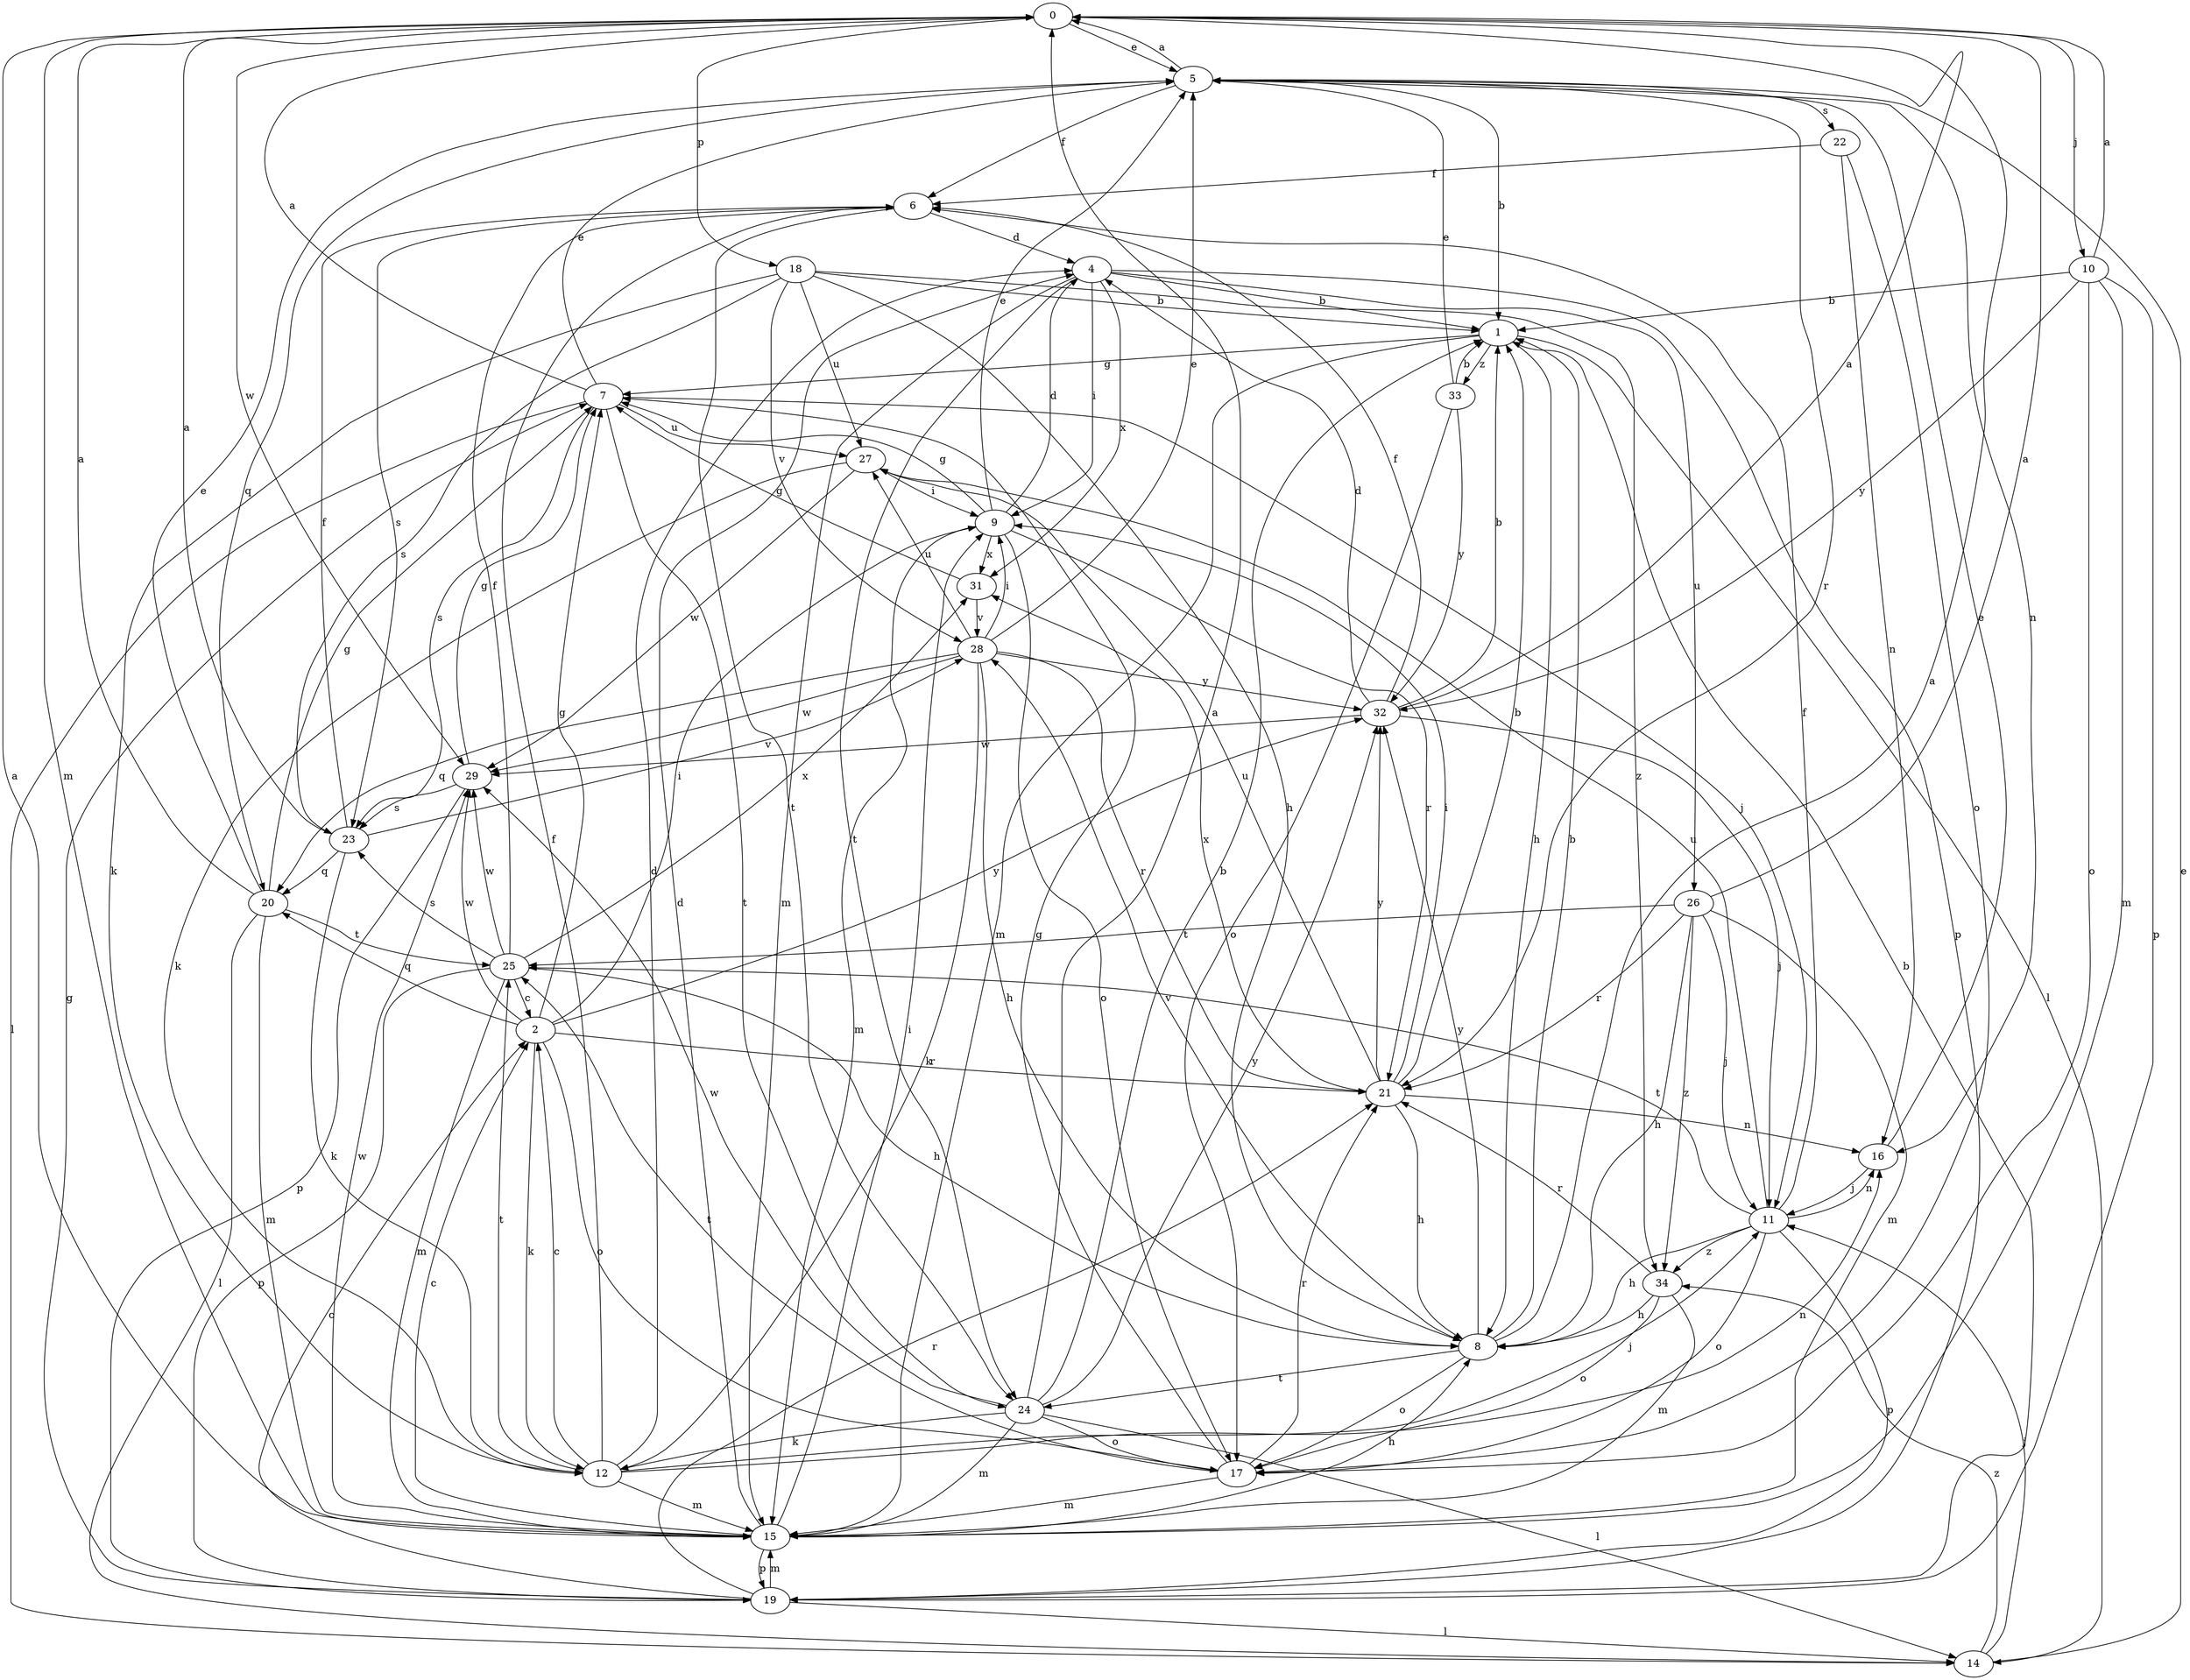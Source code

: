 strict digraph  {
0;
1;
2;
4;
5;
6;
7;
8;
9;
10;
11;
12;
14;
15;
16;
17;
18;
19;
20;
21;
22;
23;
24;
25;
26;
27;
28;
29;
31;
32;
33;
34;
0 -> 5  [label=e];
0 -> 10  [label=j];
0 -> 15  [label=m];
0 -> 18  [label=p];
0 -> 29  [label=w];
1 -> 7  [label=g];
1 -> 8  [label=h];
1 -> 14  [label=l];
1 -> 15  [label=m];
1 -> 33  [label=z];
2 -> 7  [label=g];
2 -> 9  [label=i];
2 -> 12  [label=k];
2 -> 17  [label=o];
2 -> 20  [label=q];
2 -> 21  [label=r];
2 -> 29  [label=w];
2 -> 32  [label=y];
4 -> 1  [label=b];
4 -> 9  [label=i];
4 -> 15  [label=m];
4 -> 19  [label=p];
4 -> 24  [label=t];
4 -> 26  [label=u];
4 -> 31  [label=x];
5 -> 0  [label=a];
5 -> 1  [label=b];
5 -> 6  [label=f];
5 -> 16  [label=n];
5 -> 20  [label=q];
5 -> 21  [label=r];
5 -> 22  [label=s];
6 -> 4  [label=d];
6 -> 23  [label=s];
6 -> 24  [label=t];
7 -> 0  [label=a];
7 -> 5  [label=e];
7 -> 11  [label=j];
7 -> 14  [label=l];
7 -> 23  [label=s];
7 -> 24  [label=t];
7 -> 27  [label=u];
8 -> 0  [label=a];
8 -> 1  [label=b];
8 -> 17  [label=o];
8 -> 24  [label=t];
8 -> 28  [label=v];
8 -> 32  [label=y];
9 -> 4  [label=d];
9 -> 5  [label=e];
9 -> 7  [label=g];
9 -> 15  [label=m];
9 -> 17  [label=o];
9 -> 21  [label=r];
9 -> 31  [label=x];
10 -> 0  [label=a];
10 -> 1  [label=b];
10 -> 15  [label=m];
10 -> 17  [label=o];
10 -> 19  [label=p];
10 -> 32  [label=y];
11 -> 6  [label=f];
11 -> 8  [label=h];
11 -> 16  [label=n];
11 -> 17  [label=o];
11 -> 19  [label=p];
11 -> 25  [label=t];
11 -> 27  [label=u];
11 -> 34  [label=z];
12 -> 2  [label=c];
12 -> 4  [label=d];
12 -> 6  [label=f];
12 -> 11  [label=j];
12 -> 15  [label=m];
12 -> 16  [label=n];
12 -> 25  [label=t];
14 -> 5  [label=e];
14 -> 11  [label=j];
14 -> 34  [label=z];
15 -> 0  [label=a];
15 -> 2  [label=c];
15 -> 4  [label=d];
15 -> 8  [label=h];
15 -> 9  [label=i];
15 -> 19  [label=p];
15 -> 29  [label=w];
16 -> 5  [label=e];
16 -> 11  [label=j];
17 -> 7  [label=g];
17 -> 15  [label=m];
17 -> 21  [label=r];
17 -> 25  [label=t];
18 -> 1  [label=b];
18 -> 8  [label=h];
18 -> 12  [label=k];
18 -> 23  [label=s];
18 -> 27  [label=u];
18 -> 28  [label=v];
18 -> 34  [label=z];
19 -> 1  [label=b];
19 -> 2  [label=c];
19 -> 7  [label=g];
19 -> 14  [label=l];
19 -> 15  [label=m];
19 -> 21  [label=r];
20 -> 0  [label=a];
20 -> 5  [label=e];
20 -> 7  [label=g];
20 -> 14  [label=l];
20 -> 15  [label=m];
20 -> 25  [label=t];
21 -> 1  [label=b];
21 -> 8  [label=h];
21 -> 9  [label=i];
21 -> 16  [label=n];
21 -> 27  [label=u];
21 -> 31  [label=x];
21 -> 32  [label=y];
22 -> 6  [label=f];
22 -> 16  [label=n];
22 -> 17  [label=o];
23 -> 0  [label=a];
23 -> 6  [label=f];
23 -> 12  [label=k];
23 -> 20  [label=q];
23 -> 28  [label=v];
24 -> 0  [label=a];
24 -> 1  [label=b];
24 -> 12  [label=k];
24 -> 14  [label=l];
24 -> 15  [label=m];
24 -> 17  [label=o];
24 -> 29  [label=w];
24 -> 32  [label=y];
25 -> 2  [label=c];
25 -> 6  [label=f];
25 -> 8  [label=h];
25 -> 15  [label=m];
25 -> 19  [label=p];
25 -> 23  [label=s];
25 -> 29  [label=w];
25 -> 31  [label=x];
26 -> 0  [label=a];
26 -> 8  [label=h];
26 -> 11  [label=j];
26 -> 15  [label=m];
26 -> 21  [label=r];
26 -> 25  [label=t];
26 -> 34  [label=z];
27 -> 9  [label=i];
27 -> 12  [label=k];
27 -> 29  [label=w];
28 -> 5  [label=e];
28 -> 8  [label=h];
28 -> 9  [label=i];
28 -> 12  [label=k];
28 -> 20  [label=q];
28 -> 21  [label=r];
28 -> 27  [label=u];
28 -> 29  [label=w];
28 -> 32  [label=y];
29 -> 7  [label=g];
29 -> 19  [label=p];
29 -> 23  [label=s];
31 -> 7  [label=g];
31 -> 28  [label=v];
32 -> 0  [label=a];
32 -> 1  [label=b];
32 -> 4  [label=d];
32 -> 6  [label=f];
32 -> 11  [label=j];
32 -> 29  [label=w];
33 -> 1  [label=b];
33 -> 5  [label=e];
33 -> 17  [label=o];
33 -> 32  [label=y];
34 -> 8  [label=h];
34 -> 15  [label=m];
34 -> 17  [label=o];
34 -> 21  [label=r];
}
